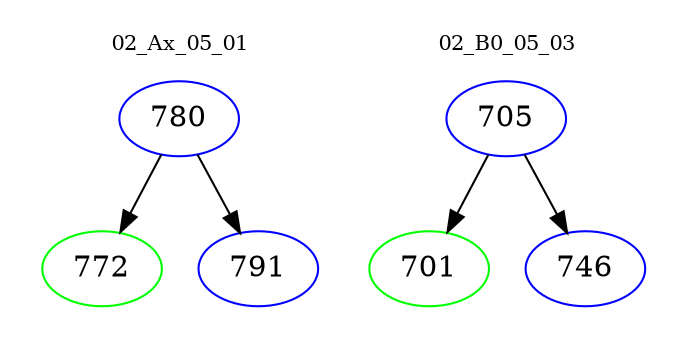 digraph{
subgraph cluster_0 {
color = white
label = "02_Ax_05_01";
fontsize=10;
T0_780 [label="780", color="blue"]
T0_780 -> T0_772 [color="black"]
T0_772 [label="772", color="green"]
T0_780 -> T0_791 [color="black"]
T0_791 [label="791", color="blue"]
}
subgraph cluster_1 {
color = white
label = "02_B0_05_03";
fontsize=10;
T1_705 [label="705", color="blue"]
T1_705 -> T1_701 [color="black"]
T1_701 [label="701", color="green"]
T1_705 -> T1_746 [color="black"]
T1_746 [label="746", color="blue"]
}
}
